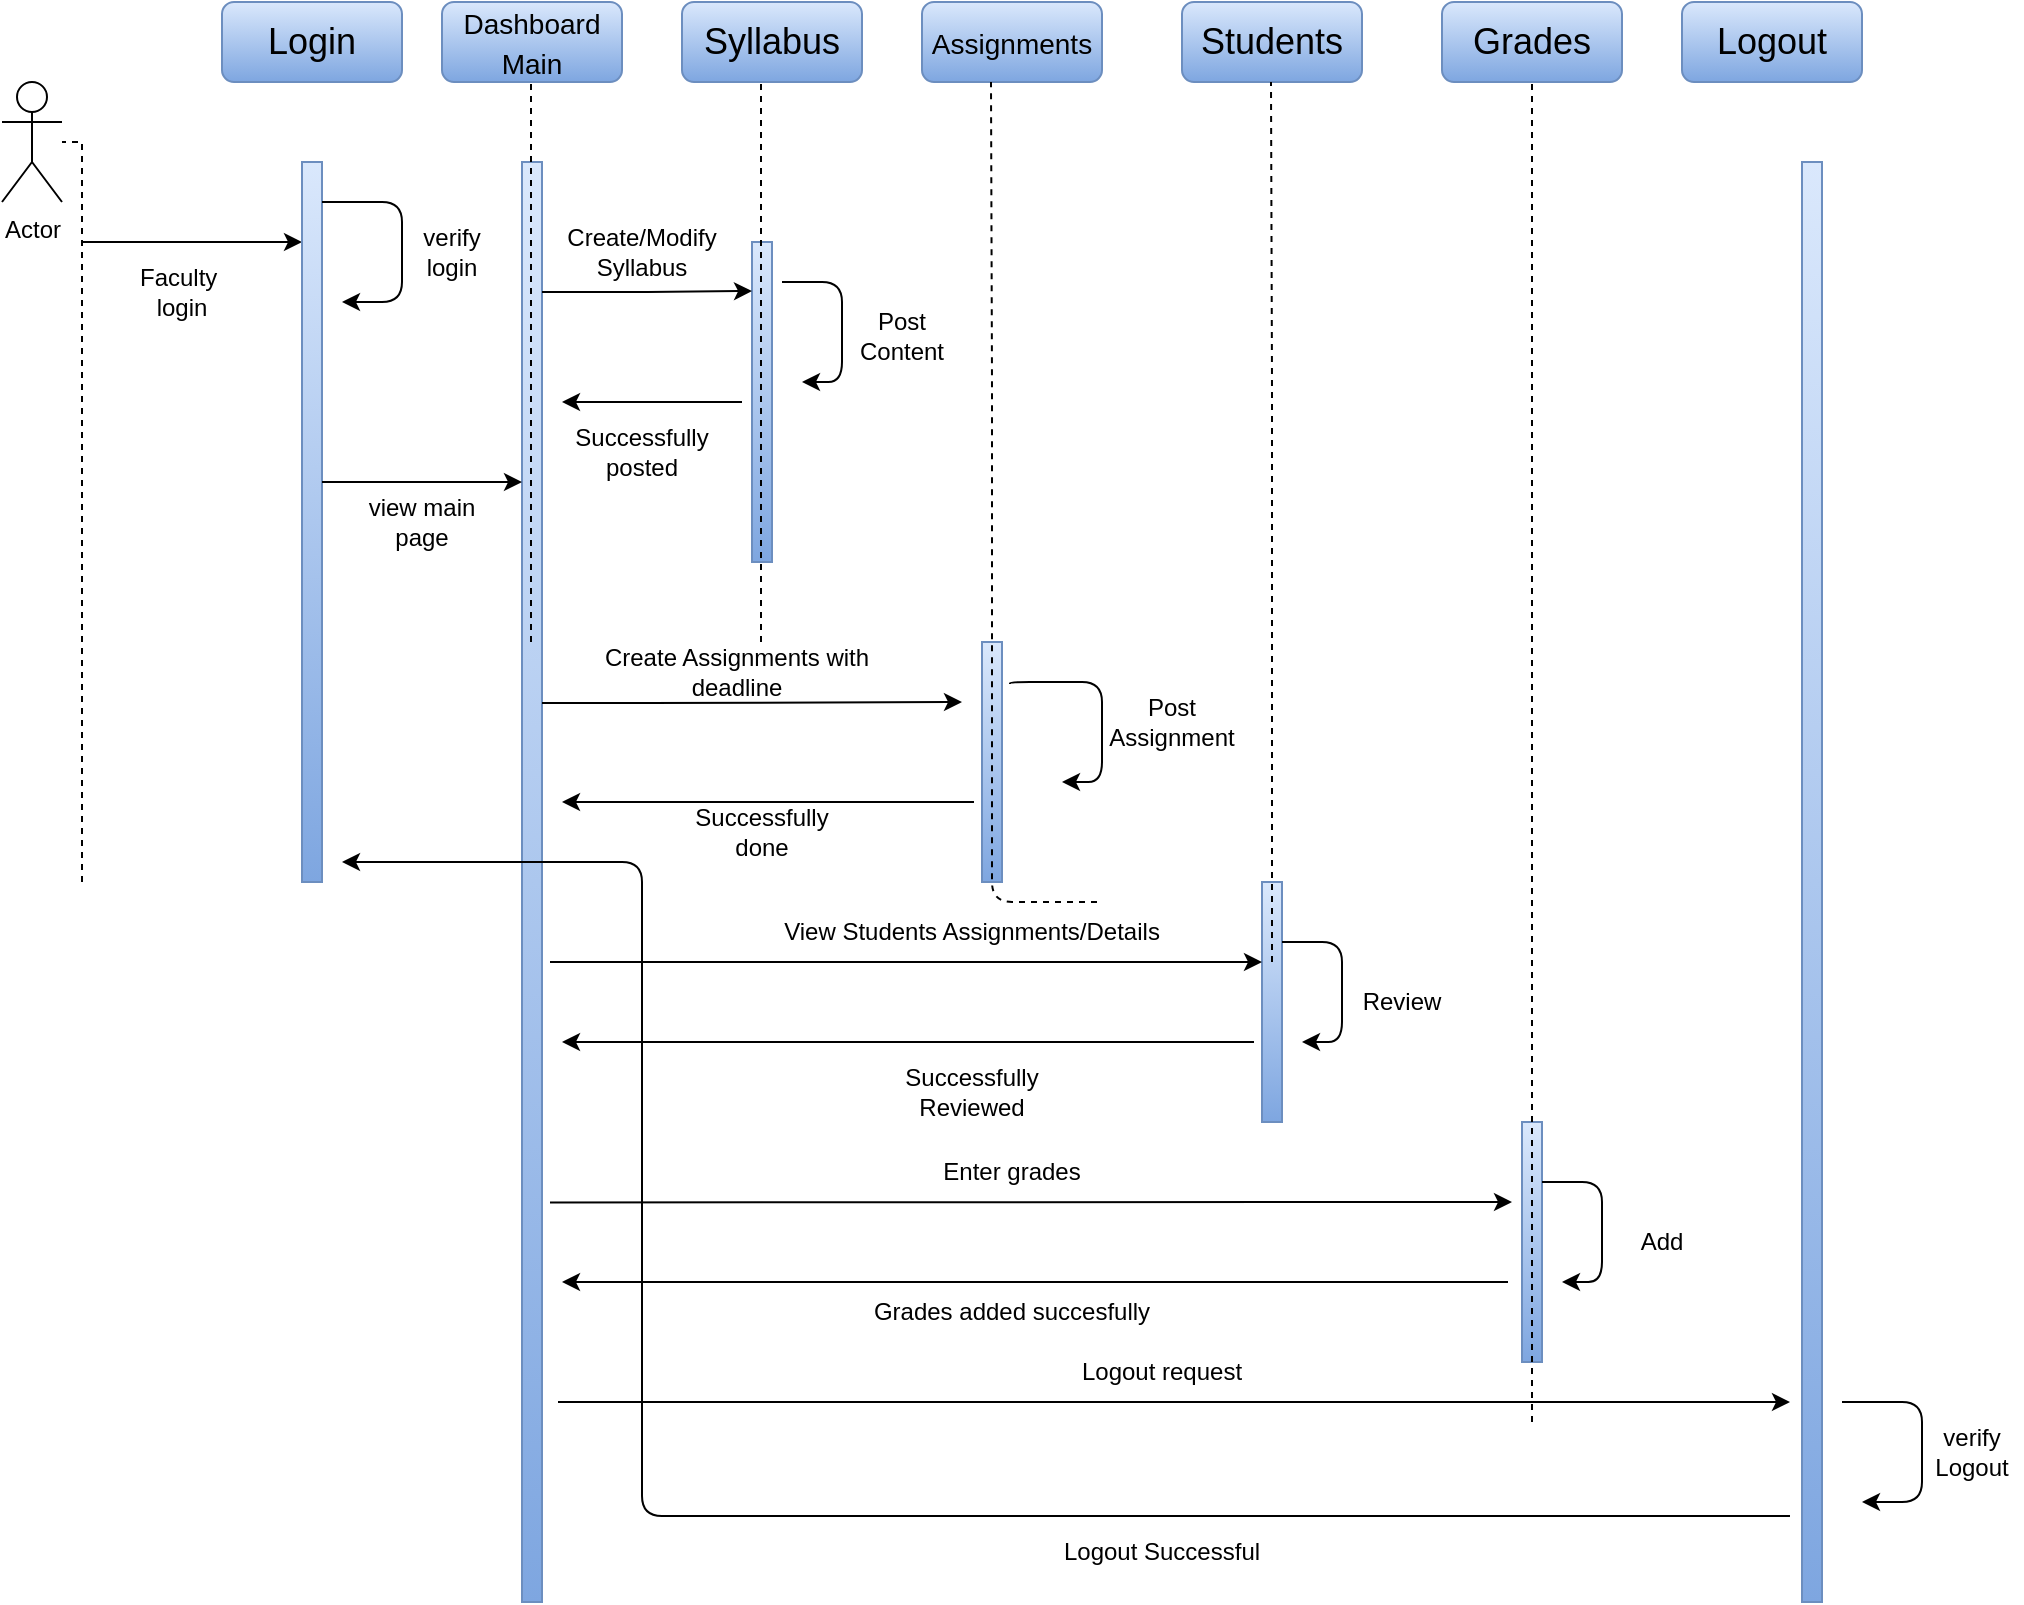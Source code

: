 <mxfile version="15.4.0" type="device"><diagram id="kgpKYQtTHZ0yAKxKKP6v" name="Page-1"><mxGraphModel dx="946" dy="620" grid="1" gridSize="10" guides="1" tooltips="1" connect="1" arrows="1" fold="1" page="1" pageScale="1" pageWidth="850" pageHeight="1100" math="0" shadow="0"><root><mxCell id="0"/><mxCell id="1" parent="0"/><mxCell id="eHZFl4jWqq0me2gMz274-1" value="Actor" style="shape=umlActor;verticalLabelPosition=bottom;verticalAlign=top;html=1;outlineConnect=0;" parent="1" vertex="1"><mxGeometry x="40" y="80" width="30" height="60" as="geometry"/></mxCell><mxCell id="eHZFl4jWqq0me2gMz274-4" value="" style="endArrow=none;dashed=1;html=1;rounded=0;edgeStyle=orthogonalEdgeStyle;" parent="1" target="eHZFl4jWqq0me2gMz274-1" edge="1"><mxGeometry width="50" height="50" relative="1" as="geometry"><mxPoint x="80" y="480" as="sourcePoint"/><mxPoint x="120" y="120" as="targetPoint"/><Array as="points"><mxPoint x="80" y="400"/><mxPoint x="80" y="120"/></Array></mxGeometry></mxCell><mxCell id="eHZFl4jWqq0me2gMz274-5" value="" style="endArrow=classic;html=1;rounded=0;edgeStyle=orthogonalEdgeStyle;" parent="1" edge="1"><mxGeometry width="50" height="50" relative="1" as="geometry"><mxPoint x="80" y="160" as="sourcePoint"/><mxPoint x="190" y="160" as="targetPoint"/></mxGeometry></mxCell><mxCell id="eHZFl4jWqq0me2gMz274-6" value="Faculty&amp;nbsp;&lt;br&gt;login" style="text;html=1;strokeColor=none;fillColor=none;align=center;verticalAlign=middle;whiteSpace=wrap;rounded=0;" parent="1" vertex="1"><mxGeometry x="100" y="170" width="60" height="30" as="geometry"/></mxCell><mxCell id="eHZFl4jWqq0me2gMz274-7" value="&lt;font style=&quot;font-size: 18px&quot;&gt;Login&lt;/font&gt;" style="rounded=1;whiteSpace=wrap;html=1;fillColor=#dae8fc;strokeColor=#6c8ebf;gradientColor=#7ea6e0;" parent="1" vertex="1"><mxGeometry x="150" y="40" width="90" height="40" as="geometry"/></mxCell><mxCell id="eHZFl4jWqq0me2gMz274-12" value="&lt;font style=&quot;font-size: 14px&quot;&gt;Dashboard&lt;br&gt;Main&lt;/font&gt;" style="rounded=1;whiteSpace=wrap;html=1;gradientColor=#7ea6e0;fillColor=#dae8fc;strokeColor=#6c8ebf;fontSize=16;" parent="1" vertex="1"><mxGeometry x="260" y="40" width="90" height="40" as="geometry"/></mxCell><mxCell id="eHZFl4jWqq0me2gMz274-13" value="&lt;span style=&quot;font-size: 18px&quot;&gt;Syllabus&lt;/span&gt;" style="rounded=1;whiteSpace=wrap;html=1;gradientColor=#7ea6e0;fillColor=#dae8fc;strokeColor=#6c8ebf;" parent="1" vertex="1"><mxGeometry x="380" y="40" width="90" height="40" as="geometry"/></mxCell><mxCell id="eHZFl4jWqq0me2gMz274-14" value="&lt;font style=&quot;font-size: 14px&quot;&gt;Assignments&lt;/font&gt;" style="rounded=1;whiteSpace=wrap;html=1;gradientColor=#7ea6e0;fillColor=#dae8fc;strokeColor=#6c8ebf;fontSize=16;" parent="1" vertex="1"><mxGeometry x="500" y="40" width="90" height="40" as="geometry"/></mxCell><mxCell id="eHZFl4jWqq0me2gMz274-15" value="&lt;font&gt;&lt;font style=&quot;font-size: 18px&quot;&gt;Grades&lt;/font&gt;&lt;br&gt;&lt;/font&gt;" style="rounded=1;whiteSpace=wrap;html=1;gradientColor=#7ea6e0;fillColor=#dae8fc;strokeColor=#6c8ebf;" parent="1" vertex="1"><mxGeometry x="760" y="40" width="90" height="40" as="geometry"/></mxCell><mxCell id="eHZFl4jWqq0me2gMz274-16" value="&lt;span style=&quot;font-size: 18px&quot;&gt;Logout&lt;/span&gt;" style="rounded=1;whiteSpace=wrap;html=1;gradientColor=#7ea6e0;fillColor=#dae8fc;strokeColor=#6c8ebf;" parent="1" vertex="1"><mxGeometry x="880" y="40" width="90" height="40" as="geometry"/></mxCell><mxCell id="eHZFl4jWqq0me2gMz274-17" value="" style="html=1;points=[];perimeter=orthogonalPerimeter;gradientColor=#7ea6e0;fillColor=#dae8fc;strokeColor=#6c8ebf;" parent="1" vertex="1"><mxGeometry x="190" y="120" width="10" height="360" as="geometry"/></mxCell><mxCell id="eHZFl4jWqq0me2gMz274-18" value="" style="html=1;points=[];perimeter=orthogonalPerimeter;gradientColor=#7ea6e0;fillColor=#dae8fc;strokeColor=#6c8ebf;" parent="1" vertex="1"><mxGeometry x="300" y="120" width="10" height="720" as="geometry"/></mxCell><mxCell id="eHZFl4jWqq0me2gMz274-19" value="" style="html=1;points=[];perimeter=orthogonalPerimeter;gradientColor=#7ea6e0;fillColor=#dae8fc;strokeColor=#6c8ebf;" parent="1" vertex="1"><mxGeometry x="415" y="160" width="10" height="160" as="geometry"/></mxCell><mxCell id="eHZFl4jWqq0me2gMz274-21" value="" style="html=1;points=[];perimeter=orthogonalPerimeter;gradientColor=#7ea6e0;fillColor=#dae8fc;strokeColor=#6c8ebf;" parent="1" vertex="1"><mxGeometry x="800" y="600" width="10" height="120" as="geometry"/></mxCell><mxCell id="eHZFl4jWqq0me2gMz274-22" value="" style="html=1;points=[];perimeter=orthogonalPerimeter;gradientColor=#7ea6e0;fillColor=#dae8fc;strokeColor=#6c8ebf;" parent="1" vertex="1"><mxGeometry x="940" y="120" width="10" height="720" as="geometry"/></mxCell><mxCell id="eHZFl4jWqq0me2gMz274-25" value="" style="endArrow=classic;html=1;rounded=1;edgeStyle=orthogonalEdgeStyle;" parent="1" edge="1"><mxGeometry width="50" height="50" relative="1" as="geometry"><mxPoint x="200" y="140" as="sourcePoint"/><mxPoint x="210" y="190" as="targetPoint"/><Array as="points"><mxPoint x="200" y="140"/><mxPoint x="240" y="140"/><mxPoint x="240" y="190"/></Array></mxGeometry></mxCell><mxCell id="eHZFl4jWqq0me2gMz274-26" value="verify&lt;br&gt;login" style="text;html=1;strokeColor=none;fillColor=none;align=center;verticalAlign=middle;whiteSpace=wrap;rounded=0;" parent="1" vertex="1"><mxGeometry x="240" y="150" width="50" height="30" as="geometry"/></mxCell><mxCell id="eHZFl4jWqq0me2gMz274-27" value="" style="endArrow=classic;html=1;rounded=0;edgeStyle=orthogonalEdgeStyle;" parent="1" edge="1"><mxGeometry width="50" height="50" relative="1" as="geometry"><mxPoint x="200" y="280" as="sourcePoint"/><mxPoint x="300" y="280" as="targetPoint"/></mxGeometry></mxCell><mxCell id="eHZFl4jWqq0me2gMz274-28" value="view main page" style="text;html=1;strokeColor=none;fillColor=none;align=center;verticalAlign=middle;whiteSpace=wrap;rounded=0;" parent="1" vertex="1"><mxGeometry x="220" y="285" width="60" height="30" as="geometry"/></mxCell><mxCell id="eHZFl4jWqq0me2gMz274-30" value="" style="endArrow=classic;html=1;rounded=0;edgeStyle=orthogonalEdgeStyle;" parent="1" edge="1"><mxGeometry width="50" height="50" relative="1" as="geometry"><mxPoint x="310" y="185" as="sourcePoint"/><mxPoint x="415" y="184.5" as="targetPoint"/><Array as="points"><mxPoint x="363" y="185"/></Array></mxGeometry></mxCell><mxCell id="eHZFl4jWqq0me2gMz274-32" value="" style="endArrow=classic;html=1;rounded=1;edgeStyle=orthogonalEdgeStyle;" parent="1" edge="1"><mxGeometry width="50" height="50" relative="1" as="geometry"><mxPoint x="430" y="180" as="sourcePoint"/><mxPoint x="440" y="230" as="targetPoint"/><Array as="points"><mxPoint x="460" y="180"/><mxPoint x="460" y="230"/></Array></mxGeometry></mxCell><mxCell id="eHZFl4jWqq0me2gMz274-34" value="Post Content" style="text;html=1;strokeColor=none;fillColor=none;align=center;verticalAlign=middle;whiteSpace=wrap;rounded=0;" parent="1" vertex="1"><mxGeometry x="460" y="167" width="60" height="80" as="geometry"/></mxCell><mxCell id="eHZFl4jWqq0me2gMz274-35" value="Create/Modify Syllabus" style="text;html=1;strokeColor=none;fillColor=none;align=center;verticalAlign=middle;whiteSpace=wrap;rounded=0;" parent="1" vertex="1"><mxGeometry x="330" y="150" width="60" height="30" as="geometry"/></mxCell><mxCell id="eHZFl4jWqq0me2gMz274-39" value="" style="endArrow=classic;html=1;rounded=1;edgeStyle=orthogonalEdgeStyle;" parent="1" edge="1"><mxGeometry width="50" height="50" relative="1" as="geometry"><mxPoint x="410" y="240" as="sourcePoint"/><mxPoint x="320" y="240" as="targetPoint"/><Array as="points"><mxPoint x="320" y="239.5"/><mxPoint x="320" y="239.5"/></Array></mxGeometry></mxCell><mxCell id="eHZFl4jWqq0me2gMz274-40" value="Successfully&lt;br&gt;posted" style="text;html=1;strokeColor=none;fillColor=none;align=center;verticalAlign=middle;whiteSpace=wrap;rounded=0;" parent="1" vertex="1"><mxGeometry x="330" y="250" width="60" height="30" as="geometry"/></mxCell><mxCell id="eHZFl4jWqq0me2gMz274-41" value="" style="html=1;points=[];perimeter=orthogonalPerimeter;gradientColor=#7ea6e0;fillColor=#dae8fc;strokeColor=#6c8ebf;" parent="1" vertex="1"><mxGeometry x="530" y="360" width="10" height="120" as="geometry"/></mxCell><mxCell id="eHZFl4jWqq0me2gMz274-42" value="" style="endArrow=classic;html=1;rounded=1;edgeStyle=orthogonalEdgeStyle;exitX=1.4;exitY=0.175;exitDx=0;exitDy=0;exitPerimeter=0;" parent="1" source="eHZFl4jWqq0me2gMz274-41" edge="1"><mxGeometry width="50" height="50" relative="1" as="geometry"><mxPoint x="560" y="380" as="sourcePoint"/><mxPoint x="570" y="430" as="targetPoint"/><Array as="points"><mxPoint x="544" y="380"/><mxPoint x="590" y="380"/><mxPoint x="590" y="430"/></Array></mxGeometry></mxCell><mxCell id="eHZFl4jWqq0me2gMz274-44" value="Create Assignments with deadline" style="text;html=1;strokeColor=none;fillColor=none;align=center;verticalAlign=middle;whiteSpace=wrap;rounded=0;" parent="1" vertex="1"><mxGeometry x="330" y="360" width="155" height="30" as="geometry"/></mxCell><mxCell id="eHZFl4jWqq0me2gMz274-45" value="Successfully&lt;br&gt;done" style="text;html=1;strokeColor=none;fillColor=none;align=center;verticalAlign=middle;whiteSpace=wrap;rounded=0;" parent="1" vertex="1"><mxGeometry x="390" y="440" width="60" height="30" as="geometry"/></mxCell><mxCell id="eHZFl4jWqq0me2gMz274-47" value="" style="endArrow=classic;html=1;rounded=0;edgeStyle=orthogonalEdgeStyle;" parent="1" edge="1"><mxGeometry width="50" height="50" relative="1" as="geometry"><mxPoint x="310" y="390.5" as="sourcePoint"/><mxPoint x="520" y="390" as="targetPoint"/><Array as="points"><mxPoint x="363" y="390.5"/></Array></mxGeometry></mxCell><mxCell id="eHZFl4jWqq0me2gMz274-49" value="" style="endArrow=classic;html=1;rounded=1;edgeStyle=orthogonalEdgeStyle;exitX=-0.4;exitY=0.667;exitDx=0;exitDy=0;exitPerimeter=0;" parent="1" source="eHZFl4jWqq0me2gMz274-41" edge="1"><mxGeometry width="50" height="50" relative="1" as="geometry"><mxPoint x="515" y="440" as="sourcePoint"/><mxPoint x="320" y="440" as="targetPoint"/><Array as="points"/></mxGeometry></mxCell><mxCell id="eHZFl4jWqq0me2gMz274-50" value="Post&lt;br&gt;Assignment" style="text;html=1;strokeColor=none;fillColor=none;align=center;verticalAlign=middle;whiteSpace=wrap;rounded=0;" parent="1" vertex="1"><mxGeometry x="590" y="360" width="70" height="80" as="geometry"/></mxCell><mxCell id="eHZFl4jWqq0me2gMz274-51" value="" style="endArrow=none;dashed=1;html=1;rounded=1;edgeStyle=orthogonalEdgeStyle;" parent="1" edge="1"><mxGeometry width="50" height="50" relative="1" as="geometry"><mxPoint x="419.5" y="360" as="sourcePoint"/><mxPoint x="419.5" y="80" as="targetPoint"/><Array as="points"><mxPoint x="419.5" y="230"/><mxPoint x="419.5" y="230"/></Array></mxGeometry></mxCell><mxCell id="eHZFl4jWqq0me2gMz274-52" value="" style="endArrow=none;dashed=1;html=1;rounded=1;edgeStyle=orthogonalEdgeStyle;exitX=0.75;exitY=0;exitDx=0;exitDy=0;" parent="1" source="eHZFl4jWqq0me2gMz274-62" edge="1"><mxGeometry width="50" height="50" relative="1" as="geometry"><mxPoint x="535" y="520" as="sourcePoint"/><mxPoint x="534.5" y="80" as="targetPoint"/><Array as="points"><mxPoint x="535" y="490"/><mxPoint x="535" y="230"/></Array></mxGeometry></mxCell><mxCell id="eHZFl4jWqq0me2gMz274-54" value="" style="endArrow=none;dashed=1;html=1;rounded=1;edgeStyle=orthogonalEdgeStyle;" parent="1" edge="1"><mxGeometry width="50" height="50" relative="1" as="geometry"><mxPoint x="304.5" y="360" as="sourcePoint"/><mxPoint x="304.5" y="80" as="targetPoint"/><Array as="points"><mxPoint x="304.5" y="230"/><mxPoint x="304.5" y="230"/></Array></mxGeometry></mxCell><mxCell id="eHZFl4jWqq0me2gMz274-55" value="&lt;span style=&quot;font-size: 18px&quot;&gt;Students&lt;/span&gt;" style="rounded=1;whiteSpace=wrap;html=1;gradientColor=#7ea6e0;fillColor=#dae8fc;strokeColor=#6c8ebf;" parent="1" vertex="1"><mxGeometry x="630" y="40" width="90" height="40" as="geometry"/></mxCell><mxCell id="eHZFl4jWqq0me2gMz274-56" value="" style="html=1;points=[];perimeter=orthogonalPerimeter;gradientColor=#7ea6e0;fillColor=#dae8fc;strokeColor=#6c8ebf;" parent="1" vertex="1"><mxGeometry x="670" y="480" width="10" height="120" as="geometry"/></mxCell><mxCell id="eHZFl4jWqq0me2gMz274-58" value="" style="endArrow=none;dashed=1;html=1;rounded=1;edgeStyle=orthogonalEdgeStyle;" parent="1" edge="1"><mxGeometry width="50" height="50" relative="1" as="geometry"><mxPoint x="675" y="520" as="sourcePoint"/><mxPoint x="674.5" y="80" as="targetPoint"/><Array as="points"><mxPoint x="674.5" y="230"/><mxPoint x="674.5" y="230"/></Array></mxGeometry></mxCell><mxCell id="eHZFl4jWqq0me2gMz274-60" value="" style="endArrow=classic;html=1;rounded=1;edgeStyle=orthogonalEdgeStyle;" parent="1" edge="1"><mxGeometry width="50" height="50" relative="1" as="geometry"><mxPoint x="680" y="510" as="sourcePoint"/><mxPoint x="690" y="560" as="targetPoint"/><Array as="points"><mxPoint x="710" y="510"/><mxPoint x="710" y="560"/></Array></mxGeometry></mxCell><mxCell id="eHZFl4jWqq0me2gMz274-61" value="Review" style="text;html=1;strokeColor=none;fillColor=none;align=center;verticalAlign=middle;whiteSpace=wrap;rounded=0;" parent="1" vertex="1"><mxGeometry x="710" y="500" width="60" height="80" as="geometry"/></mxCell><mxCell id="eHZFl4jWqq0me2gMz274-62" value="View Students Assignments/Details" style="text;html=1;strokeColor=none;fillColor=none;align=center;verticalAlign=middle;whiteSpace=wrap;rounded=0;" parent="1" vertex="1"><mxGeometry x="400" y="490" width="250" height="30" as="geometry"/></mxCell><mxCell id="eHZFl4jWqq0me2gMz274-63" value="Successfully Reviewed" style="text;html=1;strokeColor=none;fillColor=none;align=center;verticalAlign=middle;whiteSpace=wrap;rounded=0;" parent="1" vertex="1"><mxGeometry x="495" y="570" width="60" height="30" as="geometry"/></mxCell><mxCell id="eHZFl4jWqq0me2gMz274-64" value="" style="endArrow=classic;html=1;rounded=0;edgeStyle=orthogonalEdgeStyle;" parent="1" edge="1"><mxGeometry width="50" height="50" relative="1" as="geometry"><mxPoint x="314" y="520" as="sourcePoint"/><mxPoint x="670" y="520" as="targetPoint"/><Array as="points"><mxPoint x="314" y="520"/></Array></mxGeometry></mxCell><mxCell id="eHZFl4jWqq0me2gMz274-65" value="" style="endArrow=classic;html=1;rounded=1;edgeStyle=orthogonalEdgeStyle;exitX=-0.4;exitY=0.667;exitDx=0;exitDy=0;exitPerimeter=0;" parent="1" edge="1"><mxGeometry width="50" height="50" relative="1" as="geometry"><mxPoint x="666" y="560.04" as="sourcePoint"/><mxPoint x="320" y="560" as="targetPoint"/><Array as="points"/></mxGeometry></mxCell><mxCell id="eHZFl4jWqq0me2gMz274-66" value="" style="endArrow=classic;html=1;rounded=1;edgeStyle=orthogonalEdgeStyle;" parent="1" edge="1"><mxGeometry width="50" height="50" relative="1" as="geometry"><mxPoint x="810" y="630" as="sourcePoint"/><mxPoint x="820" y="680" as="targetPoint"/><Array as="points"><mxPoint x="840" y="630"/><mxPoint x="840" y="680"/></Array></mxGeometry></mxCell><mxCell id="eHZFl4jWqq0me2gMz274-67" value="Add" style="text;html=1;strokeColor=none;fillColor=none;align=center;verticalAlign=middle;whiteSpace=wrap;rounded=0;" parent="1" vertex="1"><mxGeometry x="840" y="620" width="60" height="80" as="geometry"/></mxCell><mxCell id="eHZFl4jWqq0me2gMz274-68" value="" style="endArrow=none;dashed=1;html=1;rounded=1;edgeStyle=orthogonalEdgeStyle;" parent="1" edge="1"><mxGeometry width="50" height="50" relative="1" as="geometry"><mxPoint x="805" y="750" as="sourcePoint"/><mxPoint x="805" y="80" as="targetPoint"/><Array as="points"/></mxGeometry></mxCell><mxCell id="eHZFl4jWqq0me2gMz274-69" value="Enter grades" style="text;html=1;strokeColor=none;fillColor=none;align=center;verticalAlign=middle;whiteSpace=wrap;rounded=0;" parent="1" vertex="1"><mxGeometry x="430" y="610" width="230" height="30" as="geometry"/></mxCell><mxCell id="eHZFl4jWqq0me2gMz274-70" value="Grades added succesfully" style="text;html=1;strokeColor=none;fillColor=none;align=center;verticalAlign=middle;whiteSpace=wrap;rounded=0;" parent="1" vertex="1"><mxGeometry x="455" y="680" width="180" height="30" as="geometry"/></mxCell><mxCell id="eHZFl4jWqq0me2gMz274-71" value="" style="endArrow=classic;html=1;rounded=0;edgeStyle=orthogonalEdgeStyle;exitX=1.4;exitY=0.667;exitDx=0;exitDy=0;exitPerimeter=0;" parent="1" edge="1"><mxGeometry width="50" height="50" relative="1" as="geometry"><mxPoint x="314" y="640.2" as="sourcePoint"/><mxPoint x="795" y="640" as="targetPoint"/><Array as="points"><mxPoint x="795" y="640"/></Array></mxGeometry></mxCell><mxCell id="eHZFl4jWqq0me2gMz274-73" value="" style="endArrow=classic;html=1;rounded=1;edgeStyle=orthogonalEdgeStyle;exitX=-0.4;exitY=0.667;exitDx=0;exitDy=0;exitPerimeter=0;" parent="1" edge="1"><mxGeometry width="50" height="50" relative="1" as="geometry"><mxPoint x="793" y="680.04" as="sourcePoint"/><mxPoint x="320" y="680" as="targetPoint"/><Array as="points"/></mxGeometry></mxCell><mxCell id="eHZFl4jWqq0me2gMz274-74" value="" style="endArrow=classic;html=1;rounded=0;edgeStyle=orthogonalEdgeStyle;" parent="1" edge="1"><mxGeometry width="50" height="50" relative="1" as="geometry"><mxPoint x="318" y="740" as="sourcePoint"/><mxPoint x="934" y="740" as="targetPoint"/><Array as="points"><mxPoint x="934" y="740"/></Array></mxGeometry></mxCell><mxCell id="eHZFl4jWqq0me2gMz274-75" value="" style="endArrow=classic;html=1;rounded=1;edgeStyle=orthogonalEdgeStyle;exitX=-0.4;exitY=0.667;exitDx=0;exitDy=0;exitPerimeter=0;" parent="1" edge="1"><mxGeometry width="50" height="50" relative="1" as="geometry"><mxPoint x="934" y="797.04" as="sourcePoint"/><mxPoint x="210" y="470" as="targetPoint"/><Array as="points"><mxPoint x="360" y="797"/><mxPoint x="360" y="470"/></Array></mxGeometry></mxCell><mxCell id="eHZFl4jWqq0me2gMz274-76" value="Logout request" style="text;html=1;strokeColor=none;fillColor=none;align=center;verticalAlign=middle;whiteSpace=wrap;rounded=0;" parent="1" vertex="1"><mxGeometry x="530" y="710" width="180" height="30" as="geometry"/></mxCell><mxCell id="eHZFl4jWqq0me2gMz274-77" value="" style="endArrow=classic;html=1;rounded=1;edgeStyle=orthogonalEdgeStyle;" parent="1" edge="1"><mxGeometry width="50" height="50" relative="1" as="geometry"><mxPoint x="960" y="740" as="sourcePoint"/><mxPoint x="970" y="790" as="targetPoint"/><Array as="points"><mxPoint x="960" y="740"/><mxPoint x="1000" y="740"/><mxPoint x="1000" y="790"/></Array></mxGeometry></mxCell><mxCell id="eHZFl4jWqq0me2gMz274-78" value="verify&lt;br&gt;Logout" style="text;html=1;strokeColor=none;fillColor=none;align=center;verticalAlign=middle;whiteSpace=wrap;rounded=0;" parent="1" vertex="1"><mxGeometry x="1000" y="750" width="50" height="30" as="geometry"/></mxCell><mxCell id="eHZFl4jWqq0me2gMz274-79" value="Logout Successful" style="text;html=1;strokeColor=none;fillColor=none;align=center;verticalAlign=middle;whiteSpace=wrap;rounded=0;" parent="1" vertex="1"><mxGeometry x="530" y="800" width="180" height="30" as="geometry"/></mxCell></root></mxGraphModel></diagram></mxfile>